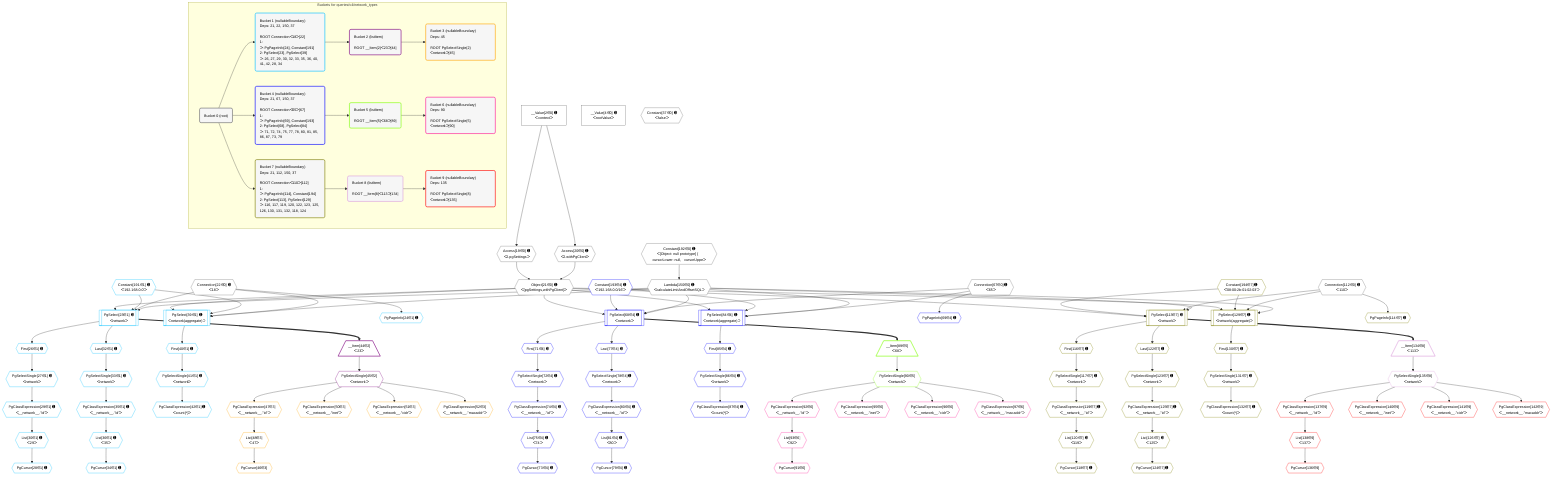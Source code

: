 %%{init: {'themeVariables': { 'fontSize': '12px'}}}%%
graph TD
    classDef path fill:#eee,stroke:#000,color:#000
    classDef plan fill:#fff,stroke-width:1px,color:#000
    classDef itemplan fill:#fff,stroke-width:2px,color:#000
    classDef unbatchedplan fill:#dff,stroke-width:1px,color:#000
    classDef sideeffectplan fill:#fcc,stroke-width:2px,color:#000
    classDef bucket fill:#f6f6f6,color:#000,stroke-width:2px,text-align:left


    %% plan dependencies
    Object21{{"Object[21∈0] ➊<br />ᐸ{pgSettings,withPgClient}ᐳ"}}:::plan
    Access19{{"Access[19∈0] ➊<br />ᐸ2.pgSettingsᐳ"}}:::plan
    Access20{{"Access[20∈0] ➊<br />ᐸ2.withPgClientᐳ"}}:::plan
    Access19 & Access20 --> Object21
    __Value2["__Value[2∈0] ➊<br />ᐸcontextᐳ"]:::plan
    __Value2 --> Access19
    __Value2 --> Access20
    Lambda150{{"Lambda[150∈0] ➊<br />ᐸcalculateLimitAndOffsetSQLᐳ"}}:::plan
    Constant192{{"Constant[192∈0] ➊<br />ᐸ[Object: null prototype] {   cursorLower: null,   cursorUppeᐳ"}}:::plan
    Constant192 --> Lambda150
    __Value4["__Value[4∈0] ➊<br />ᐸrootValueᐳ"]:::plan
    Connection22{{"Connection[22∈0] ➊<br />ᐸ18ᐳ"}}:::plan
    Constant37{{"Constant[37∈0] ➊<br />ᐸfalseᐳ"}}:::plan
    Connection67{{"Connection[67∈0] ➊<br />ᐸ65ᐳ"}}:::plan
    Connection112{{"Connection[112∈0] ➊<br />ᐸ110ᐳ"}}:::plan
    PgSelect23[["PgSelect[23∈1] ➊<br />ᐸnetworkᐳ"]]:::plan
    Constant191{{"Constant[191∈1] ➊<br />ᐸ'192.168.0.0'ᐳ"}}:::plan
    Object21 & Constant191 & Connection22 & Lambda150 --> PgSelect23
    PgSelect39[["PgSelect[39∈1] ➊<br />ᐸnetwork(aggregate)ᐳ"]]:::plan
    Object21 & Constant191 & Connection22 & Lambda150 --> PgSelect39
    PgPageInfo24{{"PgPageInfo[24∈1] ➊"}}:::plan
    Connection22 --> PgPageInfo24
    First26{{"First[26∈1] ➊"}}:::plan
    PgSelect23 --> First26
    PgSelectSingle27{{"PgSelectSingle[27∈1] ➊<br />ᐸnetworkᐳ"}}:::plan
    First26 --> PgSelectSingle27
    PgCursor28{{"PgCursor[28∈1] ➊"}}:::plan
    List30{{"List[30∈1] ➊<br />ᐸ29ᐳ"}}:::plan
    List30 --> PgCursor28
    PgClassExpression29{{"PgClassExpression[29∈1] ➊<br />ᐸ__network__.”id”ᐳ"}}:::plan
    PgSelectSingle27 --> PgClassExpression29
    PgClassExpression29 --> List30
    Last32{{"Last[32∈1] ➊"}}:::plan
    PgSelect23 --> Last32
    PgSelectSingle33{{"PgSelectSingle[33∈1] ➊<br />ᐸnetworkᐳ"}}:::plan
    Last32 --> PgSelectSingle33
    PgCursor34{{"PgCursor[34∈1] ➊"}}:::plan
    List36{{"List[36∈1] ➊<br />ᐸ35ᐳ"}}:::plan
    List36 --> PgCursor34
    PgClassExpression35{{"PgClassExpression[35∈1] ➊<br />ᐸ__network__.”id”ᐳ"}}:::plan
    PgSelectSingle33 --> PgClassExpression35
    PgClassExpression35 --> List36
    First40{{"First[40∈1] ➊"}}:::plan
    PgSelect39 --> First40
    PgSelectSingle41{{"PgSelectSingle[41∈1] ➊<br />ᐸnetworkᐳ"}}:::plan
    First40 --> PgSelectSingle41
    PgClassExpression42{{"PgClassExpression[42∈1] ➊<br />ᐸcount(*)ᐳ"}}:::plan
    PgSelectSingle41 --> PgClassExpression42
    __Item44[/"__Item[44∈2]<br />ᐸ23ᐳ"\]:::itemplan
    PgSelect23 ==> __Item44
    PgSelectSingle45{{"PgSelectSingle[45∈2]<br />ᐸnetworkᐳ"}}:::plan
    __Item44 --> PgSelectSingle45
    PgCursor46{{"PgCursor[46∈3]"}}:::plan
    List48{{"List[48∈3]<br />ᐸ47ᐳ"}}:::plan
    List48 --> PgCursor46
    PgClassExpression47{{"PgClassExpression[47∈3]<br />ᐸ__network__.”id”ᐳ"}}:::plan
    PgSelectSingle45 --> PgClassExpression47
    PgClassExpression47 --> List48
    PgClassExpression50{{"PgClassExpression[50∈3]<br />ᐸ__network__.”inet”ᐳ"}}:::plan
    PgSelectSingle45 --> PgClassExpression50
    PgClassExpression51{{"PgClassExpression[51∈3]<br />ᐸ__network__.”cidr”ᐳ"}}:::plan
    PgSelectSingle45 --> PgClassExpression51
    PgClassExpression52{{"PgClassExpression[52∈3]<br />ᐸ__network__.”macaddr”ᐳ"}}:::plan
    PgSelectSingle45 --> PgClassExpression52
    PgSelect68[["PgSelect[68∈4] ➊<br />ᐸnetworkᐳ"]]:::plan
    Constant193{{"Constant[193∈4] ➊<br />ᐸ'192.168.0.0/16'ᐳ"}}:::plan
    Object21 & Constant193 & Connection67 & Lambda150 --> PgSelect68
    PgSelect84[["PgSelect[84∈4] ➊<br />ᐸnetwork(aggregate)ᐳ"]]:::plan
    Object21 & Constant193 & Connection67 & Lambda150 --> PgSelect84
    PgPageInfo69{{"PgPageInfo[69∈4] ➊"}}:::plan
    Connection67 --> PgPageInfo69
    First71{{"First[71∈4] ➊"}}:::plan
    PgSelect68 --> First71
    PgSelectSingle72{{"PgSelectSingle[72∈4] ➊<br />ᐸnetworkᐳ"}}:::plan
    First71 --> PgSelectSingle72
    PgCursor73{{"PgCursor[73∈4] ➊"}}:::plan
    List75{{"List[75∈4] ➊<br />ᐸ74ᐳ"}}:::plan
    List75 --> PgCursor73
    PgClassExpression74{{"PgClassExpression[74∈4] ➊<br />ᐸ__network__.”id”ᐳ"}}:::plan
    PgSelectSingle72 --> PgClassExpression74
    PgClassExpression74 --> List75
    Last77{{"Last[77∈4] ➊"}}:::plan
    PgSelect68 --> Last77
    PgSelectSingle78{{"PgSelectSingle[78∈4] ➊<br />ᐸnetworkᐳ"}}:::plan
    Last77 --> PgSelectSingle78
    PgCursor79{{"PgCursor[79∈4] ➊"}}:::plan
    List81{{"List[81∈4] ➊<br />ᐸ80ᐳ"}}:::plan
    List81 --> PgCursor79
    PgClassExpression80{{"PgClassExpression[80∈4] ➊<br />ᐸ__network__.”id”ᐳ"}}:::plan
    PgSelectSingle78 --> PgClassExpression80
    PgClassExpression80 --> List81
    First85{{"First[85∈4] ➊"}}:::plan
    PgSelect84 --> First85
    PgSelectSingle86{{"PgSelectSingle[86∈4] ➊<br />ᐸnetworkᐳ"}}:::plan
    First85 --> PgSelectSingle86
    PgClassExpression87{{"PgClassExpression[87∈4] ➊<br />ᐸcount(*)ᐳ"}}:::plan
    PgSelectSingle86 --> PgClassExpression87
    __Item89[/"__Item[89∈5]<br />ᐸ68ᐳ"\]:::itemplan
    PgSelect68 ==> __Item89
    PgSelectSingle90{{"PgSelectSingle[90∈5]<br />ᐸnetworkᐳ"}}:::plan
    __Item89 --> PgSelectSingle90
    PgCursor91{{"PgCursor[91∈6]"}}:::plan
    List93{{"List[93∈6]<br />ᐸ92ᐳ"}}:::plan
    List93 --> PgCursor91
    PgClassExpression92{{"PgClassExpression[92∈6]<br />ᐸ__network__.”id”ᐳ"}}:::plan
    PgSelectSingle90 --> PgClassExpression92
    PgClassExpression92 --> List93
    PgClassExpression95{{"PgClassExpression[95∈6]<br />ᐸ__network__.”inet”ᐳ"}}:::plan
    PgSelectSingle90 --> PgClassExpression95
    PgClassExpression96{{"PgClassExpression[96∈6]<br />ᐸ__network__.”cidr”ᐳ"}}:::plan
    PgSelectSingle90 --> PgClassExpression96
    PgClassExpression97{{"PgClassExpression[97∈6]<br />ᐸ__network__.”macaddr”ᐳ"}}:::plan
    PgSelectSingle90 --> PgClassExpression97
    PgSelect113[["PgSelect[113∈7] ➊<br />ᐸnetworkᐳ"]]:::plan
    Constant194{{"Constant[194∈7] ➊<br />ᐸ'08:00:2b:01:02:03'ᐳ"}}:::plan
    Object21 & Constant194 & Connection112 & Lambda150 --> PgSelect113
    PgSelect129[["PgSelect[129∈7] ➊<br />ᐸnetwork(aggregate)ᐳ"]]:::plan
    Object21 & Constant194 & Connection112 & Lambda150 --> PgSelect129
    PgPageInfo114{{"PgPageInfo[114∈7] ➊"}}:::plan
    Connection112 --> PgPageInfo114
    First116{{"First[116∈7] ➊"}}:::plan
    PgSelect113 --> First116
    PgSelectSingle117{{"PgSelectSingle[117∈7] ➊<br />ᐸnetworkᐳ"}}:::plan
    First116 --> PgSelectSingle117
    PgCursor118{{"PgCursor[118∈7] ➊"}}:::plan
    List120{{"List[120∈7] ➊<br />ᐸ119ᐳ"}}:::plan
    List120 --> PgCursor118
    PgClassExpression119{{"PgClassExpression[119∈7] ➊<br />ᐸ__network__.”id”ᐳ"}}:::plan
    PgSelectSingle117 --> PgClassExpression119
    PgClassExpression119 --> List120
    Last122{{"Last[122∈7] ➊"}}:::plan
    PgSelect113 --> Last122
    PgSelectSingle123{{"PgSelectSingle[123∈7] ➊<br />ᐸnetworkᐳ"}}:::plan
    Last122 --> PgSelectSingle123
    PgCursor124{{"PgCursor[124∈7] ➊"}}:::plan
    List126{{"List[126∈7] ➊<br />ᐸ125ᐳ"}}:::plan
    List126 --> PgCursor124
    PgClassExpression125{{"PgClassExpression[125∈7] ➊<br />ᐸ__network__.”id”ᐳ"}}:::plan
    PgSelectSingle123 --> PgClassExpression125
    PgClassExpression125 --> List126
    First130{{"First[130∈7] ➊"}}:::plan
    PgSelect129 --> First130
    PgSelectSingle131{{"PgSelectSingle[131∈7] ➊<br />ᐸnetworkᐳ"}}:::plan
    First130 --> PgSelectSingle131
    PgClassExpression132{{"PgClassExpression[132∈7] ➊<br />ᐸcount(*)ᐳ"}}:::plan
    PgSelectSingle131 --> PgClassExpression132
    __Item134[/"__Item[134∈8]<br />ᐸ113ᐳ"\]:::itemplan
    PgSelect113 ==> __Item134
    PgSelectSingle135{{"PgSelectSingle[135∈8]<br />ᐸnetworkᐳ"}}:::plan
    __Item134 --> PgSelectSingle135
    PgCursor136{{"PgCursor[136∈9]"}}:::plan
    List138{{"List[138∈9]<br />ᐸ137ᐳ"}}:::plan
    List138 --> PgCursor136
    PgClassExpression137{{"PgClassExpression[137∈9]<br />ᐸ__network__.”id”ᐳ"}}:::plan
    PgSelectSingle135 --> PgClassExpression137
    PgClassExpression137 --> List138
    PgClassExpression140{{"PgClassExpression[140∈9]<br />ᐸ__network__.”inet”ᐳ"}}:::plan
    PgSelectSingle135 --> PgClassExpression140
    PgClassExpression141{{"PgClassExpression[141∈9]<br />ᐸ__network__.”cidr”ᐳ"}}:::plan
    PgSelectSingle135 --> PgClassExpression141
    PgClassExpression142{{"PgClassExpression[142∈9]<br />ᐸ__network__.”macaddr”ᐳ"}}:::plan
    PgSelectSingle135 --> PgClassExpression142

    %% define steps

    subgraph "Buckets for queries/v4/network_types"
    Bucket0("Bucket 0 (root)"):::bucket
    classDef bucket0 stroke:#696969
    class Bucket0,__Value2,__Value4,Access19,Access20,Object21,Connection22,Constant37,Connection67,Connection112,Lambda150,Constant192 bucket0
    Bucket1("Bucket 1 (nullableBoundary)<br />Deps: 21, 22, 150, 37<br /><br />ROOT Connectionᐸ18ᐳ[22]<br />1: <br />ᐳ: PgPageInfo[24], Constant[191]<br />2: PgSelect[23], PgSelect[39]<br />ᐳ: 26, 27, 29, 30, 32, 33, 35, 36, 40, 41, 42, 28, 34"):::bucket
    classDef bucket1 stroke:#00bfff
    class Bucket1,PgSelect23,PgPageInfo24,First26,PgSelectSingle27,PgCursor28,PgClassExpression29,List30,Last32,PgSelectSingle33,PgCursor34,PgClassExpression35,List36,PgSelect39,First40,PgSelectSingle41,PgClassExpression42,Constant191 bucket1
    Bucket2("Bucket 2 (listItem)<br /><br />ROOT __Item{2}ᐸ23ᐳ[44]"):::bucket
    classDef bucket2 stroke:#7f007f
    class Bucket2,__Item44,PgSelectSingle45 bucket2
    Bucket3("Bucket 3 (nullableBoundary)<br />Deps: 45<br /><br />ROOT PgSelectSingle{2}ᐸnetworkᐳ[45]"):::bucket
    classDef bucket3 stroke:#ffa500
    class Bucket3,PgCursor46,PgClassExpression47,List48,PgClassExpression50,PgClassExpression51,PgClassExpression52 bucket3
    Bucket4("Bucket 4 (nullableBoundary)<br />Deps: 21, 67, 150, 37<br /><br />ROOT Connectionᐸ65ᐳ[67]<br />1: <br />ᐳ: PgPageInfo[69], Constant[193]<br />2: PgSelect[68], PgSelect[84]<br />ᐳ: 71, 72, 74, 75, 77, 78, 80, 81, 85, 86, 87, 73, 79"):::bucket
    classDef bucket4 stroke:#0000ff
    class Bucket4,PgSelect68,PgPageInfo69,First71,PgSelectSingle72,PgCursor73,PgClassExpression74,List75,Last77,PgSelectSingle78,PgCursor79,PgClassExpression80,List81,PgSelect84,First85,PgSelectSingle86,PgClassExpression87,Constant193 bucket4
    Bucket5("Bucket 5 (listItem)<br /><br />ROOT __Item{5}ᐸ68ᐳ[89]"):::bucket
    classDef bucket5 stroke:#7fff00
    class Bucket5,__Item89,PgSelectSingle90 bucket5
    Bucket6("Bucket 6 (nullableBoundary)<br />Deps: 90<br /><br />ROOT PgSelectSingle{5}ᐸnetworkᐳ[90]"):::bucket
    classDef bucket6 stroke:#ff1493
    class Bucket6,PgCursor91,PgClassExpression92,List93,PgClassExpression95,PgClassExpression96,PgClassExpression97 bucket6
    Bucket7("Bucket 7 (nullableBoundary)<br />Deps: 21, 112, 150, 37<br /><br />ROOT Connectionᐸ110ᐳ[112]<br />1: <br />ᐳ: PgPageInfo[114], Constant[194]<br />2: PgSelect[113], PgSelect[129]<br />ᐳ: 116, 117, 119, 120, 122, 123, 125, 126, 130, 131, 132, 118, 124"):::bucket
    classDef bucket7 stroke:#808000
    class Bucket7,PgSelect113,PgPageInfo114,First116,PgSelectSingle117,PgCursor118,PgClassExpression119,List120,Last122,PgSelectSingle123,PgCursor124,PgClassExpression125,List126,PgSelect129,First130,PgSelectSingle131,PgClassExpression132,Constant194 bucket7
    Bucket8("Bucket 8 (listItem)<br /><br />ROOT __Item{8}ᐸ113ᐳ[134]"):::bucket
    classDef bucket8 stroke:#dda0dd
    class Bucket8,__Item134,PgSelectSingle135 bucket8
    Bucket9("Bucket 9 (nullableBoundary)<br />Deps: 135<br /><br />ROOT PgSelectSingle{8}ᐸnetworkᐳ[135]"):::bucket
    classDef bucket9 stroke:#ff0000
    class Bucket9,PgCursor136,PgClassExpression137,List138,PgClassExpression140,PgClassExpression141,PgClassExpression142 bucket9
    Bucket0 --> Bucket1 & Bucket4 & Bucket7
    Bucket1 --> Bucket2
    Bucket2 --> Bucket3
    Bucket4 --> Bucket5
    Bucket5 --> Bucket6
    Bucket7 --> Bucket8
    Bucket8 --> Bucket9
    end